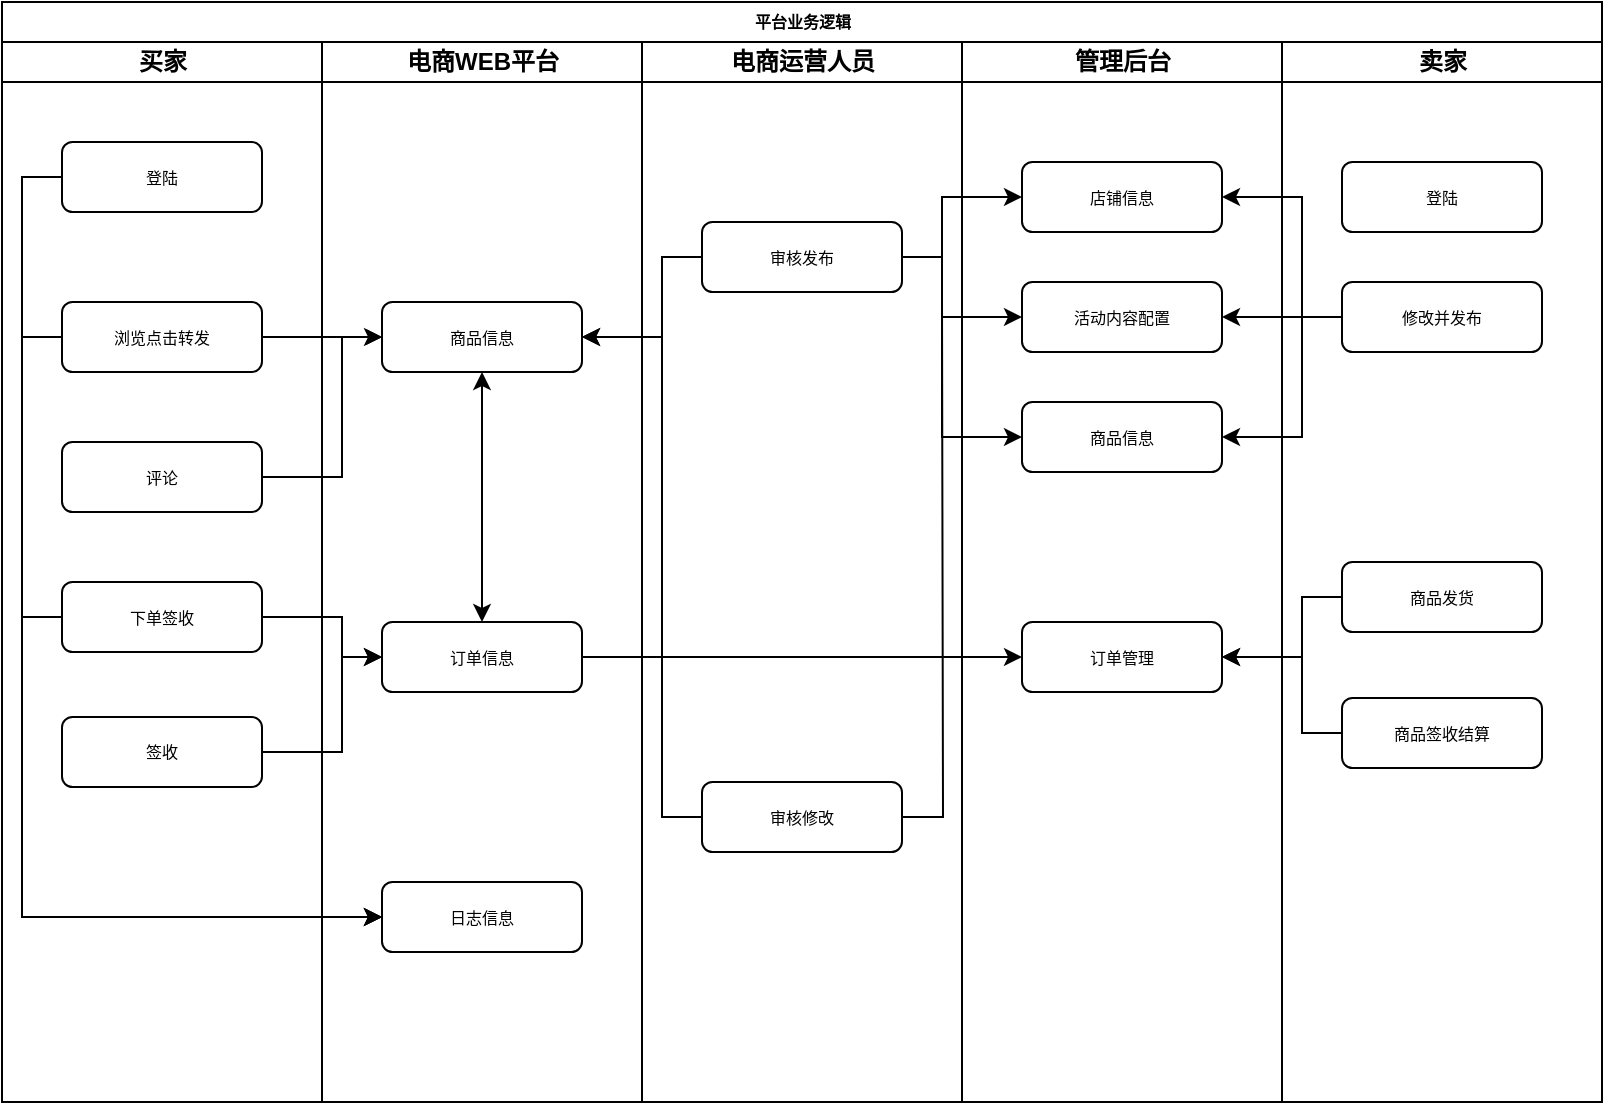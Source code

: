 <mxfile version="21.2.9" type="github">
  <diagram name="Page-1" id="74e2e168-ea6b-b213-b513-2b3c1d86103e">
    <mxGraphModel dx="954" dy="615" grid="1" gridSize="10" guides="1" tooltips="1" connect="1" arrows="1" fold="1" page="1" pageScale="1" pageWidth="1100" pageHeight="850" background="none" math="0" shadow="0">
      <root>
        <mxCell id="0" />
        <mxCell id="1" parent="0" />
        <mxCell id="77e6c97f196da883-1" value="平台业务逻辑" style="swimlane;html=1;childLayout=stackLayout;startSize=20;rounded=0;shadow=0;labelBackgroundColor=none;strokeWidth=1;fontFamily=Verdana;fontSize=8;align=center;swimlaneLine=0;" parent="1" vertex="1">
          <mxGeometry x="70" y="60" width="800" height="550" as="geometry" />
        </mxCell>
        <mxCell id="77e6c97f196da883-27" style="edgeStyle=orthogonalEdgeStyle;rounded=1;html=1;labelBackgroundColor=none;startArrow=classic;startFill=1;startSize=5;endArrow=none;endFill=0;endSize=5;jettySize=auto;orthogonalLoop=1;strokeWidth=1;fontFamily=Verdana;fontSize=8" parent="77e6c97f196da883-1" source="77e6c97f196da883-11" target="77e6c97f196da883-9" edge="1">
          <mxGeometry relative="1" as="geometry">
            <Array as="points">
              <mxPoint x="240" y="155" />
              <mxPoint x="70" y="155" />
            </Array>
          </mxGeometry>
        </mxCell>
        <mxCell id="77e6c97f196da883-2" value="买家" style="swimlane;html=1;startSize=20;" parent="77e6c97f196da883-1" vertex="1">
          <mxGeometry y="20" width="160" height="530" as="geometry" />
        </mxCell>
        <mxCell id="77e6c97f196da883-8" value="登陆" style="rounded=1;whiteSpace=wrap;html=1;shadow=0;labelBackgroundColor=none;strokeWidth=1;fontFamily=Verdana;fontSize=8;align=center;" parent="77e6c97f196da883-2" vertex="1">
          <mxGeometry x="30" y="50" width="100" height="35" as="geometry" />
        </mxCell>
        <mxCell id="77e6c97f196da883-9" value="浏览点击转发" style="rounded=1;whiteSpace=wrap;html=1;shadow=0;labelBackgroundColor=none;strokeWidth=1;fontFamily=Verdana;fontSize=8;align=center;" parent="77e6c97f196da883-2" vertex="1">
          <mxGeometry x="30" y="130" width="100" height="35" as="geometry" />
        </mxCell>
        <mxCell id="77e6c97f196da883-10" value="下单签收" style="rounded=1;whiteSpace=wrap;html=1;shadow=0;labelBackgroundColor=none;strokeWidth=1;fontFamily=Verdana;fontSize=8;align=center;" parent="77e6c97f196da883-2" vertex="1">
          <mxGeometry x="30" y="270" width="100" height="35" as="geometry" />
        </mxCell>
        <mxCell id="1ePoEiCkPnLBWXR5TJO2-47" value="签收" style="rounded=1;whiteSpace=wrap;html=1;shadow=0;labelBackgroundColor=none;strokeWidth=1;fontFamily=Verdana;fontSize=8;align=center;" vertex="1" parent="77e6c97f196da883-2">
          <mxGeometry x="30" y="337.5" width="100" height="35" as="geometry" />
        </mxCell>
        <mxCell id="1ePoEiCkPnLBWXR5TJO2-48" value="评论" style="rounded=1;whiteSpace=wrap;html=1;shadow=0;labelBackgroundColor=none;strokeWidth=1;fontFamily=Verdana;fontSize=8;align=center;" vertex="1" parent="77e6c97f196da883-2">
          <mxGeometry x="30" y="200" width="100" height="35" as="geometry" />
        </mxCell>
        <mxCell id="77e6c97f196da883-3" value="电商WEB平台" style="swimlane;html=1;startSize=20;" parent="77e6c97f196da883-1" vertex="1">
          <mxGeometry x="160" y="20" width="160" height="530" as="geometry">
            <mxRectangle x="160" y="20" width="40" height="710" as="alternateBounds" />
          </mxGeometry>
        </mxCell>
        <mxCell id="1ePoEiCkPnLBWXR5TJO2-44" style="edgeStyle=orthogonalEdgeStyle;rounded=0;orthogonalLoop=1;jettySize=auto;html=1;exitX=0.5;exitY=1;exitDx=0;exitDy=0;startArrow=classic;startFill=1;entryX=0.5;entryY=0;entryDx=0;entryDy=0;" edge="1" parent="77e6c97f196da883-3" source="77e6c97f196da883-11" target="1ePoEiCkPnLBWXR5TJO2-43">
          <mxGeometry relative="1" as="geometry">
            <mxPoint x="80" y="163" as="sourcePoint" />
            <mxPoint x="80" y="258" as="targetPoint" />
          </mxGeometry>
        </mxCell>
        <mxCell id="77e6c97f196da883-11" value="商品信息" style="rounded=1;whiteSpace=wrap;html=1;shadow=0;labelBackgroundColor=none;strokeWidth=1;fontFamily=Verdana;fontSize=8;align=center;" parent="77e6c97f196da883-3" vertex="1">
          <mxGeometry x="30" y="130" width="100" height="35" as="geometry" />
        </mxCell>
        <mxCell id="1ePoEiCkPnLBWXR5TJO2-43" value="订单信息" style="rounded=1;whiteSpace=wrap;html=1;shadow=0;labelBackgroundColor=none;strokeWidth=1;fontFamily=Verdana;fontSize=8;align=center;" vertex="1" parent="77e6c97f196da883-3">
          <mxGeometry x="30" y="290" width="100" height="35" as="geometry" />
        </mxCell>
        <mxCell id="1ePoEiCkPnLBWXR5TJO2-76" value="日志信息" style="rounded=1;whiteSpace=wrap;html=1;shadow=0;labelBackgroundColor=none;strokeWidth=1;fontFamily=Verdana;fontSize=8;align=center;" vertex="1" parent="77e6c97f196da883-3">
          <mxGeometry x="30" y="420" width="100" height="35" as="geometry" />
        </mxCell>
        <mxCell id="77e6c97f196da883-4" value="电商运营人员" style="swimlane;html=1;startSize=20;" parent="77e6c97f196da883-1" vertex="1">
          <mxGeometry x="320" y="20" width="160" height="530" as="geometry" />
        </mxCell>
        <mxCell id="1ePoEiCkPnLBWXR5TJO2-49" value="审核发布" style="rounded=1;whiteSpace=wrap;html=1;shadow=0;labelBackgroundColor=none;strokeWidth=1;fontFamily=Verdana;fontSize=8;align=center;" vertex="1" parent="77e6c97f196da883-4">
          <mxGeometry x="30" y="90" width="100" height="35" as="geometry" />
        </mxCell>
        <mxCell id="1ePoEiCkPnLBWXR5TJO2-105" style="edgeStyle=orthogonalEdgeStyle;rounded=0;orthogonalLoop=1;jettySize=auto;html=1;endArrow=none;endFill=0;" edge="1" parent="77e6c97f196da883-4" source="1ePoEiCkPnLBWXR5TJO2-85">
          <mxGeometry relative="1" as="geometry">
            <mxPoint x="150" y="130" as="targetPoint" />
          </mxGeometry>
        </mxCell>
        <mxCell id="1ePoEiCkPnLBWXR5TJO2-85" value="审核修改" style="rounded=1;whiteSpace=wrap;html=1;shadow=0;labelBackgroundColor=none;strokeWidth=1;fontFamily=Verdana;fontSize=8;align=center;" vertex="1" parent="77e6c97f196da883-4">
          <mxGeometry x="30" y="370" width="100" height="35" as="geometry" />
        </mxCell>
        <mxCell id="77e6c97f196da883-5" value="管理后台" style="swimlane;html=1;startSize=20;" parent="77e6c97f196da883-1" vertex="1">
          <mxGeometry x="480" y="20" width="160" height="530" as="geometry" />
        </mxCell>
        <mxCell id="1ePoEiCkPnLBWXR5TJO2-50" value="店铺信息" style="rounded=1;whiteSpace=wrap;html=1;shadow=0;labelBackgroundColor=none;strokeWidth=1;fontFamily=Verdana;fontSize=8;align=center;" vertex="1" parent="77e6c97f196da883-5">
          <mxGeometry x="30" y="60" width="100" height="35" as="geometry" />
        </mxCell>
        <mxCell id="1ePoEiCkPnLBWXR5TJO2-61" value="活动内容配置" style="rounded=1;whiteSpace=wrap;html=1;shadow=0;labelBackgroundColor=none;strokeWidth=1;fontFamily=Verdana;fontSize=8;align=center;" vertex="1" parent="77e6c97f196da883-5">
          <mxGeometry x="30" y="120" width="100" height="35" as="geometry" />
        </mxCell>
        <mxCell id="1ePoEiCkPnLBWXR5TJO2-62" value="商品信息" style="rounded=1;whiteSpace=wrap;html=1;shadow=0;labelBackgroundColor=none;strokeWidth=1;fontFamily=Verdana;fontSize=8;align=center;" vertex="1" parent="77e6c97f196da883-5">
          <mxGeometry x="30" y="180" width="100" height="35" as="geometry" />
        </mxCell>
        <mxCell id="1ePoEiCkPnLBWXR5TJO2-63" value="订单管理" style="rounded=1;whiteSpace=wrap;html=1;shadow=0;labelBackgroundColor=none;strokeWidth=1;fontFamily=Verdana;fontSize=8;align=center;" vertex="1" parent="77e6c97f196da883-5">
          <mxGeometry x="30" y="290" width="100" height="35" as="geometry" />
        </mxCell>
        <mxCell id="77e6c97f196da883-6" value="卖家" style="swimlane;html=1;startSize=20;glass=0;" parent="77e6c97f196da883-1" vertex="1">
          <mxGeometry x="640" y="20" width="160" height="530" as="geometry" />
        </mxCell>
        <mxCell id="1ePoEiCkPnLBWXR5TJO2-64" value="登陆" style="rounded=1;whiteSpace=wrap;html=1;shadow=0;labelBackgroundColor=none;strokeWidth=1;fontFamily=Verdana;fontSize=8;align=center;" vertex="1" parent="77e6c97f196da883-6">
          <mxGeometry x="30" y="60" width="100" height="35" as="geometry" />
        </mxCell>
        <mxCell id="1ePoEiCkPnLBWXR5TJO2-65" value="修改并发布" style="rounded=1;whiteSpace=wrap;html=1;shadow=0;labelBackgroundColor=none;strokeWidth=1;fontFamily=Verdana;fontSize=8;align=center;" vertex="1" parent="77e6c97f196da883-6">
          <mxGeometry x="30" y="120" width="100" height="35" as="geometry" />
        </mxCell>
        <mxCell id="1ePoEiCkPnLBWXR5TJO2-74" value="商品发货" style="rounded=1;whiteSpace=wrap;html=1;shadow=0;labelBackgroundColor=none;strokeWidth=1;fontFamily=Verdana;fontSize=8;align=center;" vertex="1" parent="77e6c97f196da883-6">
          <mxGeometry x="30" y="260" width="100" height="35" as="geometry" />
        </mxCell>
        <mxCell id="1ePoEiCkPnLBWXR5TJO2-75" value="商品签收结算" style="rounded=1;whiteSpace=wrap;html=1;shadow=0;labelBackgroundColor=none;strokeWidth=1;fontFamily=Verdana;fontSize=8;align=center;" vertex="1" parent="77e6c97f196da883-6">
          <mxGeometry x="30" y="328" width="100" height="35" as="geometry" />
        </mxCell>
        <mxCell id="1ePoEiCkPnLBWXR5TJO2-77" style="edgeStyle=orthogonalEdgeStyle;rounded=0;orthogonalLoop=1;jettySize=auto;html=1;entryX=0;entryY=0.5;entryDx=0;entryDy=0;" edge="1" parent="77e6c97f196da883-1" source="1ePoEiCkPnLBWXR5TJO2-47" target="1ePoEiCkPnLBWXR5TJO2-43">
          <mxGeometry relative="1" as="geometry">
            <Array as="points">
              <mxPoint x="170" y="375" />
              <mxPoint x="170" y="328" />
            </Array>
          </mxGeometry>
        </mxCell>
        <mxCell id="1ePoEiCkPnLBWXR5TJO2-78" style="edgeStyle=orthogonalEdgeStyle;rounded=0;orthogonalLoop=1;jettySize=auto;html=1;exitX=1;exitY=0.5;exitDx=0;exitDy=0;entryX=0;entryY=0.5;entryDx=0;entryDy=0;" edge="1" parent="77e6c97f196da883-1" source="77e6c97f196da883-10" target="1ePoEiCkPnLBWXR5TJO2-43">
          <mxGeometry relative="1" as="geometry">
            <Array as="points">
              <mxPoint x="170" y="308" />
              <mxPoint x="170" y="328" />
            </Array>
          </mxGeometry>
        </mxCell>
        <mxCell id="1ePoEiCkPnLBWXR5TJO2-79" style="edgeStyle=orthogonalEdgeStyle;rounded=0;orthogonalLoop=1;jettySize=auto;html=1;exitX=0;exitY=0.5;exitDx=0;exitDy=0;entryX=0;entryY=0.5;entryDx=0;entryDy=0;" edge="1" parent="77e6c97f196da883-1" source="77e6c97f196da883-8" target="1ePoEiCkPnLBWXR5TJO2-76">
          <mxGeometry relative="1" as="geometry" />
        </mxCell>
        <mxCell id="1ePoEiCkPnLBWXR5TJO2-80" style="edgeStyle=orthogonalEdgeStyle;rounded=0;orthogonalLoop=1;jettySize=auto;html=1;exitX=0;exitY=0.5;exitDx=0;exitDy=0;entryX=0;entryY=0.5;entryDx=0;entryDy=0;" edge="1" parent="77e6c97f196da883-1" source="77e6c97f196da883-9" target="1ePoEiCkPnLBWXR5TJO2-76">
          <mxGeometry relative="1" as="geometry" />
        </mxCell>
        <mxCell id="1ePoEiCkPnLBWXR5TJO2-81" style="edgeStyle=orthogonalEdgeStyle;rounded=0;orthogonalLoop=1;jettySize=auto;html=1;exitX=0;exitY=0.5;exitDx=0;exitDy=0;entryX=0;entryY=0.5;entryDx=0;entryDy=0;" edge="1" parent="77e6c97f196da883-1" source="77e6c97f196da883-10" target="1ePoEiCkPnLBWXR5TJO2-76">
          <mxGeometry relative="1" as="geometry" />
        </mxCell>
        <mxCell id="1ePoEiCkPnLBWXR5TJO2-82" style="edgeStyle=orthogonalEdgeStyle;rounded=0;orthogonalLoop=1;jettySize=auto;html=1;exitX=1;exitY=0.5;exitDx=0;exitDy=0;entryX=0;entryY=0.5;entryDx=0;entryDy=0;" edge="1" parent="77e6c97f196da883-1" source="1ePoEiCkPnLBWXR5TJO2-48" target="77e6c97f196da883-11">
          <mxGeometry relative="1" as="geometry">
            <mxPoint x="150" y="238" as="targetPoint" />
            <Array as="points">
              <mxPoint x="170" y="238" />
              <mxPoint x="170" y="168" />
            </Array>
          </mxGeometry>
        </mxCell>
        <mxCell id="1ePoEiCkPnLBWXR5TJO2-92" style="edgeStyle=orthogonalEdgeStyle;rounded=0;orthogonalLoop=1;jettySize=auto;html=1;entryX=1;entryY=0.5;entryDx=0;entryDy=0;" edge="1" parent="77e6c97f196da883-1" source="1ePoEiCkPnLBWXR5TJO2-49" target="77e6c97f196da883-11">
          <mxGeometry relative="1" as="geometry">
            <Array as="points">
              <mxPoint x="330" y="128" />
              <mxPoint x="330" y="168" />
            </Array>
          </mxGeometry>
        </mxCell>
        <mxCell id="1ePoEiCkPnLBWXR5TJO2-94" style="edgeStyle=orthogonalEdgeStyle;rounded=0;orthogonalLoop=1;jettySize=auto;html=1;exitX=0;exitY=0.5;exitDx=0;exitDy=0;entryX=1;entryY=0.5;entryDx=0;entryDy=0;" edge="1" parent="77e6c97f196da883-1" source="1ePoEiCkPnLBWXR5TJO2-85" target="77e6c97f196da883-11">
          <mxGeometry relative="1" as="geometry">
            <Array as="points">
              <mxPoint x="330" y="408" />
              <mxPoint x="330" y="168" />
            </Array>
          </mxGeometry>
        </mxCell>
        <mxCell id="1ePoEiCkPnLBWXR5TJO2-95" style="edgeStyle=orthogonalEdgeStyle;rounded=0;orthogonalLoop=1;jettySize=auto;html=1;entryX=0;entryY=0.5;entryDx=0;entryDy=0;" edge="1" parent="77e6c97f196da883-1" source="1ePoEiCkPnLBWXR5TJO2-43" target="1ePoEiCkPnLBWXR5TJO2-63">
          <mxGeometry relative="1" as="geometry" />
        </mxCell>
        <mxCell id="1ePoEiCkPnLBWXR5TJO2-96" style="edgeStyle=orthogonalEdgeStyle;rounded=0;orthogonalLoop=1;jettySize=auto;html=1;entryX=1;entryY=0.5;entryDx=0;entryDy=0;" edge="1" parent="77e6c97f196da883-1" source="1ePoEiCkPnLBWXR5TJO2-74" target="1ePoEiCkPnLBWXR5TJO2-63">
          <mxGeometry relative="1" as="geometry">
            <Array as="points">
              <mxPoint x="650" y="298" />
              <mxPoint x="650" y="328" />
            </Array>
          </mxGeometry>
        </mxCell>
        <mxCell id="1ePoEiCkPnLBWXR5TJO2-97" style="edgeStyle=orthogonalEdgeStyle;rounded=0;orthogonalLoop=1;jettySize=auto;html=1;exitX=0;exitY=0.5;exitDx=0;exitDy=0;entryX=1;entryY=0.5;entryDx=0;entryDy=0;" edge="1" parent="77e6c97f196da883-1" source="1ePoEiCkPnLBWXR5TJO2-75" target="1ePoEiCkPnLBWXR5TJO2-63">
          <mxGeometry relative="1" as="geometry">
            <Array as="points">
              <mxPoint x="650" y="366" />
              <mxPoint x="650" y="328" />
            </Array>
          </mxGeometry>
        </mxCell>
        <mxCell id="1ePoEiCkPnLBWXR5TJO2-98" style="edgeStyle=orthogonalEdgeStyle;rounded=0;orthogonalLoop=1;jettySize=auto;html=1;exitX=0;exitY=0.5;exitDx=0;exitDy=0;entryX=1;entryY=0.5;entryDx=0;entryDy=0;" edge="1" parent="77e6c97f196da883-1" source="1ePoEiCkPnLBWXR5TJO2-65" target="1ePoEiCkPnLBWXR5TJO2-50">
          <mxGeometry relative="1" as="geometry">
            <Array as="points">
              <mxPoint x="650" y="158" />
              <mxPoint x="650" y="98" />
            </Array>
          </mxGeometry>
        </mxCell>
        <mxCell id="1ePoEiCkPnLBWXR5TJO2-99" style="edgeStyle=orthogonalEdgeStyle;rounded=0;orthogonalLoop=1;jettySize=auto;html=1;exitX=0;exitY=0.5;exitDx=0;exitDy=0;entryX=1;entryY=0.5;entryDx=0;entryDy=0;" edge="1" parent="77e6c97f196da883-1" source="1ePoEiCkPnLBWXR5TJO2-65" target="1ePoEiCkPnLBWXR5TJO2-61">
          <mxGeometry relative="1" as="geometry" />
        </mxCell>
        <mxCell id="1ePoEiCkPnLBWXR5TJO2-100" style="edgeStyle=orthogonalEdgeStyle;rounded=0;orthogonalLoop=1;jettySize=auto;html=1;exitX=0;exitY=0.5;exitDx=0;exitDy=0;entryX=1;entryY=0.5;entryDx=0;entryDy=0;" edge="1" parent="77e6c97f196da883-1" source="1ePoEiCkPnLBWXR5TJO2-65" target="1ePoEiCkPnLBWXR5TJO2-62">
          <mxGeometry relative="1" as="geometry">
            <Array as="points">
              <mxPoint x="650" y="158" />
              <mxPoint x="650" y="218" />
            </Array>
          </mxGeometry>
        </mxCell>
        <mxCell id="1ePoEiCkPnLBWXR5TJO2-102" style="edgeStyle=orthogonalEdgeStyle;rounded=0;orthogonalLoop=1;jettySize=auto;html=1;entryX=0;entryY=0.5;entryDx=0;entryDy=0;" edge="1" parent="77e6c97f196da883-1" source="1ePoEiCkPnLBWXR5TJO2-49" target="1ePoEiCkPnLBWXR5TJO2-50">
          <mxGeometry relative="1" as="geometry">
            <Array as="points">
              <mxPoint x="470" y="128" />
              <mxPoint x="470" y="98" />
            </Array>
          </mxGeometry>
        </mxCell>
        <mxCell id="1ePoEiCkPnLBWXR5TJO2-103" style="edgeStyle=orthogonalEdgeStyle;rounded=0;orthogonalLoop=1;jettySize=auto;html=1;entryX=0;entryY=0.5;entryDx=0;entryDy=0;" edge="1" parent="77e6c97f196da883-1" source="1ePoEiCkPnLBWXR5TJO2-49" target="1ePoEiCkPnLBWXR5TJO2-61">
          <mxGeometry relative="1" as="geometry">
            <Array as="points">
              <mxPoint x="470" y="128" />
              <mxPoint x="470" y="158" />
            </Array>
          </mxGeometry>
        </mxCell>
        <mxCell id="1ePoEiCkPnLBWXR5TJO2-104" style="edgeStyle=orthogonalEdgeStyle;rounded=0;orthogonalLoop=1;jettySize=auto;html=1;entryX=0;entryY=0.5;entryDx=0;entryDy=0;endArrow=classic;endFill=1;" edge="1" parent="77e6c97f196da883-1" source="1ePoEiCkPnLBWXR5TJO2-49" target="1ePoEiCkPnLBWXR5TJO2-62">
          <mxGeometry relative="1" as="geometry">
            <Array as="points">
              <mxPoint x="470" y="128" />
              <mxPoint x="470" y="218" />
            </Array>
          </mxGeometry>
        </mxCell>
      </root>
    </mxGraphModel>
  </diagram>
</mxfile>
